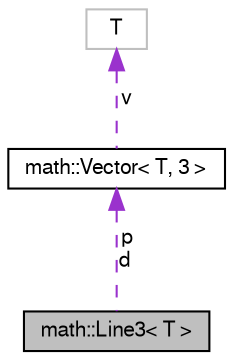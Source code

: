 digraph "math::Line3&lt; T &gt;"
{
  edge [fontname="FreeSans",fontsize="10",labelfontname="FreeSans",labelfontsize="10"];
  node [fontname="FreeSans",fontsize="10",shape=record];
  Node0 [label="math::Line3\< T \>",height=0.2,width=0.4,color="black", fillcolor="grey75", style="filled", fontcolor="black"];
  Node1 -> Node0 [dir="back",color="darkorchid3",fontsize="10",style="dashed",label=" p\nd" ,fontname="FreeSans"];
  Node1 [label="math::Vector\< T, 3 \>",height=0.2,width=0.4,color="black", fillcolor="white", style="filled",URL="$classmath_1_1_vector.html"];
  Node2 -> Node1 [dir="back",color="darkorchid3",fontsize="10",style="dashed",label=" v" ,fontname="FreeSans"];
  Node2 [label="T",height=0.2,width=0.4,color="grey75", fillcolor="white", style="filled"];
}
